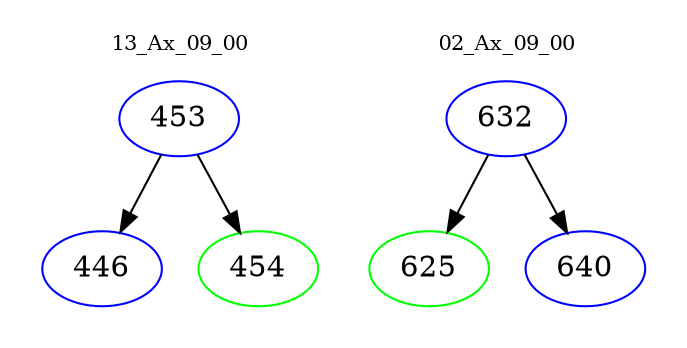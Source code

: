 digraph{
subgraph cluster_0 {
color = white
label = "13_Ax_09_00";
fontsize=10;
T0_453 [label="453", color="blue"]
T0_453 -> T0_446 [color="black"]
T0_446 [label="446", color="blue"]
T0_453 -> T0_454 [color="black"]
T0_454 [label="454", color="green"]
}
subgraph cluster_1 {
color = white
label = "02_Ax_09_00";
fontsize=10;
T1_632 [label="632", color="blue"]
T1_632 -> T1_625 [color="black"]
T1_625 [label="625", color="green"]
T1_632 -> T1_640 [color="black"]
T1_640 [label="640", color="blue"]
}
}
